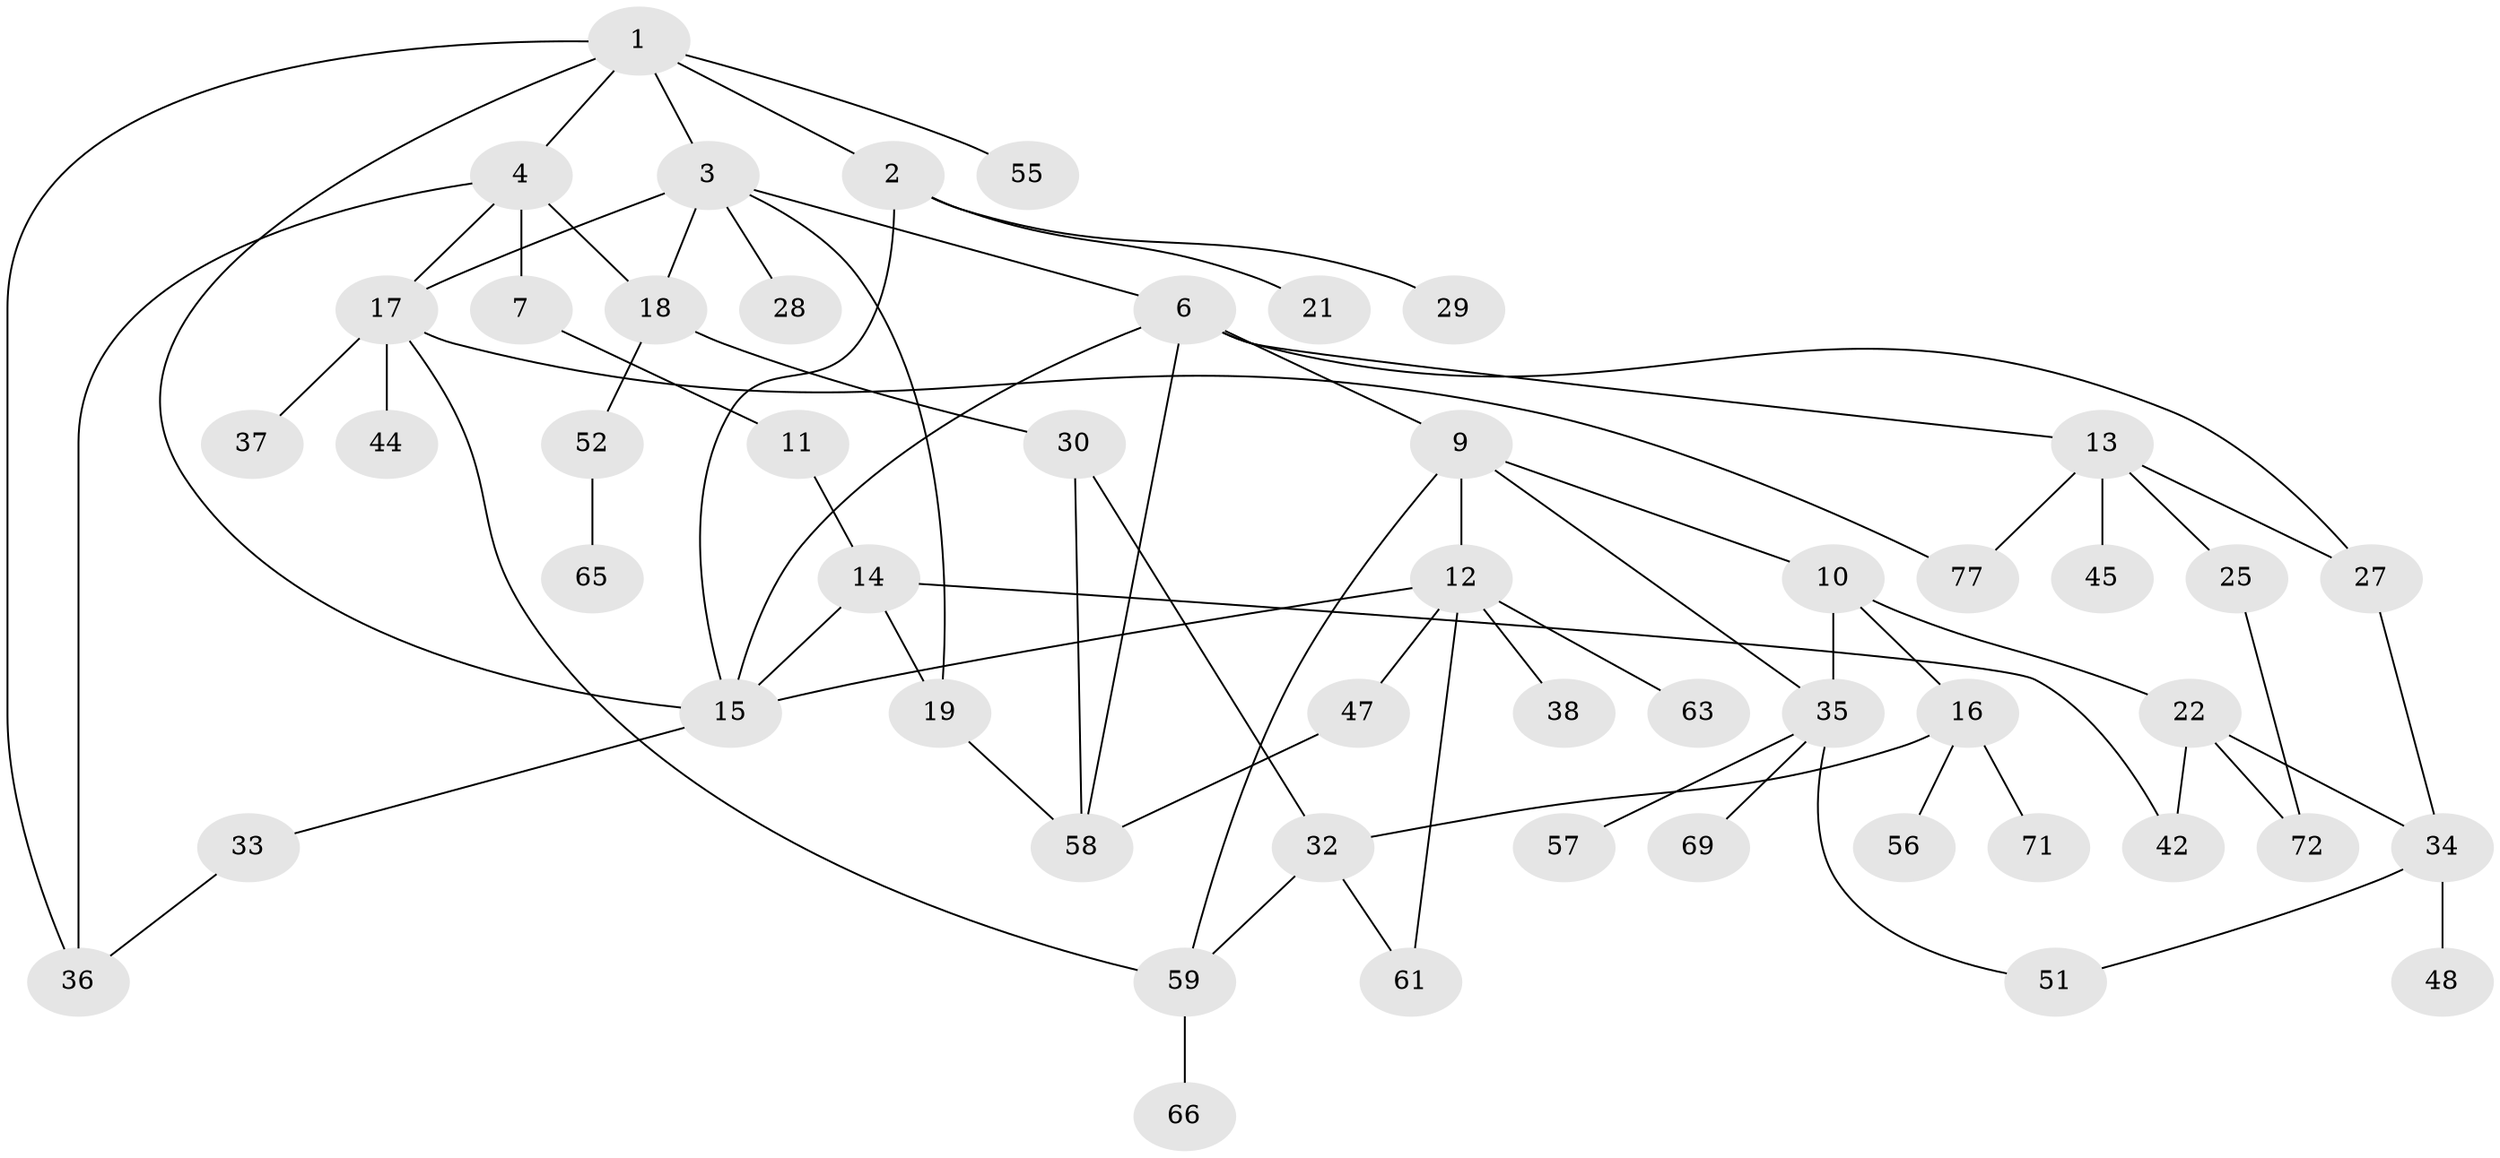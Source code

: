 // Generated by graph-tools (version 1.1) at 2025/23/03/03/25 07:23:34]
// undirected, 51 vertices, 73 edges
graph export_dot {
graph [start="1"]
  node [color=gray90,style=filled];
  1;
  2 [super="+68"];
  3 [super="+8"];
  4 [super="+5"];
  6 [super="+20"];
  7 [super="+64"];
  9 [super="+73"];
  10;
  11;
  12 [super="+24"];
  13 [super="+70"];
  14 [super="+40"];
  15 [super="+50"];
  16 [super="+23"];
  17 [super="+26"];
  18 [super="+74"];
  19 [super="+49"];
  21;
  22 [super="+46"];
  25 [super="+76"];
  27;
  28 [super="+54"];
  29 [super="+31"];
  30 [super="+43"];
  32 [super="+62"];
  33;
  34 [super="+67"];
  35 [super="+39"];
  36 [super="+53"];
  37 [super="+60"];
  38 [super="+41"];
  42;
  44;
  45;
  47;
  48;
  51;
  52;
  55;
  56;
  57;
  58 [super="+75"];
  59 [super="+79"];
  61 [super="+78"];
  63;
  65;
  66;
  69;
  71;
  72;
  77;
  1 -- 2;
  1 -- 3;
  1 -- 4;
  1 -- 15;
  1 -- 36;
  1 -- 55;
  2 -- 21;
  2 -- 29;
  2 -- 15;
  3 -- 6;
  3 -- 17;
  3 -- 19;
  3 -- 28;
  3 -- 18;
  4 -- 17;
  4 -- 18;
  4 -- 36;
  4 -- 7;
  6 -- 9;
  6 -- 13;
  6 -- 58 [weight=2];
  6 -- 27;
  6 -- 15;
  7 -- 11;
  9 -- 10;
  9 -- 12;
  9 -- 59;
  9 -- 35;
  10 -- 16;
  10 -- 22;
  10 -- 35;
  11 -- 14;
  12 -- 47;
  12 -- 61;
  12 -- 63;
  12 -- 38;
  12 -- 15;
  13 -- 25;
  13 -- 45;
  13 -- 27;
  13 -- 77;
  14 -- 42;
  14 -- 15;
  14 -- 19;
  15 -- 33;
  16 -- 32;
  16 -- 71;
  16 -- 56;
  17 -- 44;
  17 -- 77;
  17 -- 37;
  17 -- 59;
  18 -- 30 [weight=2];
  18 -- 52;
  19 -- 58;
  22 -- 34;
  22 -- 42;
  22 -- 72;
  25 -- 72;
  27 -- 34;
  30 -- 58;
  30 -- 32;
  32 -- 61;
  32 -- 59;
  33 -- 36;
  34 -- 48;
  34 -- 51;
  35 -- 57;
  35 -- 69;
  35 -- 51;
  47 -- 58;
  52 -- 65;
  59 -- 66;
}
